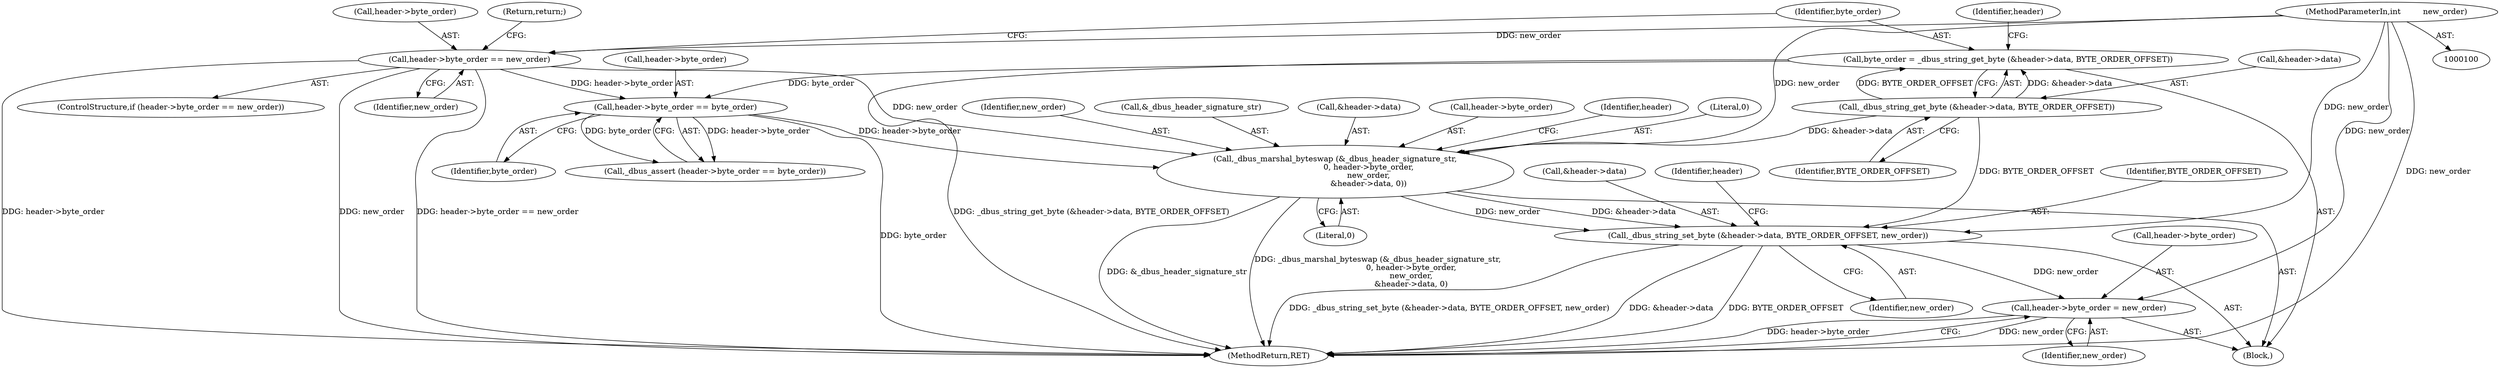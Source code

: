 digraph "0_dbus_c3223ba6c401ba81df1305851312a47c485e6cd7@pointer" {
"1000126" [label="(Call,_dbus_marshal_byteswap (&_dbus_header_signature_str,\n                           0, header->byte_order,\n                           new_order,\n                           &header->data, 0))"];
"1000121" [label="(Call,header->byte_order == byte_order)"];
"1000106" [label="(Call,header->byte_order == new_order)"];
"1000102" [label="(MethodParameterIn,int         new_order)"];
"1000112" [label="(Call,byte_order = _dbus_string_get_byte (&header->data, BYTE_ORDER_OFFSET))"];
"1000114" [label="(Call,_dbus_string_get_byte (&header->data, BYTE_ORDER_OFFSET))"];
"1000139" [label="(Call,_dbus_string_set_byte (&header->data, BYTE_ORDER_OFFSET, new_order))"];
"1000146" [label="(Call,header->byte_order = new_order)"];
"1000139" [label="(Call,_dbus_string_set_byte (&header->data, BYTE_ORDER_OFFSET, new_order))"];
"1000126" [label="(Call,_dbus_marshal_byteswap (&_dbus_header_signature_str,\n                           0, header->byte_order,\n                           new_order,\n                           &header->data, 0))"];
"1000122" [label="(Call,header->byte_order)"];
"1000151" [label="(MethodReturn,RET)"];
"1000130" [label="(Call,header->byte_order)"];
"1000111" [label="(Return,return;)"];
"1000140" [label="(Call,&header->data)"];
"1000110" [label="(Identifier,new_order)"];
"1000113" [label="(Identifier,byte_order)"];
"1000120" [label="(Call,_dbus_assert (header->byte_order == byte_order))"];
"1000142" [label="(Identifier,header)"];
"1000119" [label="(Identifier,BYTE_ORDER_OFFSET)"];
"1000138" [label="(Literal,0)"];
"1000148" [label="(Identifier,header)"];
"1000147" [label="(Call,header->byte_order)"];
"1000146" [label="(Call,header->byte_order = new_order)"];
"1000129" [label="(Literal,0)"];
"1000133" [label="(Identifier,new_order)"];
"1000107" [label="(Call,header->byte_order)"];
"1000125" [label="(Identifier,byte_order)"];
"1000127" [label="(Call,&_dbus_header_signature_str)"];
"1000112" [label="(Call,byte_order = _dbus_string_get_byte (&header->data, BYTE_ORDER_OFFSET))"];
"1000103" [label="(Block,)"];
"1000106" [label="(Call,header->byte_order == new_order)"];
"1000102" [label="(MethodParameterIn,int         new_order)"];
"1000115" [label="(Call,&header->data)"];
"1000134" [label="(Call,&header->data)"];
"1000114" [label="(Call,_dbus_string_get_byte (&header->data, BYTE_ORDER_OFFSET))"];
"1000145" [label="(Identifier,new_order)"];
"1000105" [label="(ControlStructure,if (header->byte_order == new_order))"];
"1000150" [label="(Identifier,new_order)"];
"1000121" [label="(Call,header->byte_order == byte_order)"];
"1000123" [label="(Identifier,header)"];
"1000144" [label="(Identifier,BYTE_ORDER_OFFSET)"];
"1000126" -> "1000103"  [label="AST: "];
"1000126" -> "1000138"  [label="CFG: "];
"1000127" -> "1000126"  [label="AST: "];
"1000129" -> "1000126"  [label="AST: "];
"1000130" -> "1000126"  [label="AST: "];
"1000133" -> "1000126"  [label="AST: "];
"1000134" -> "1000126"  [label="AST: "];
"1000138" -> "1000126"  [label="AST: "];
"1000142" -> "1000126"  [label="CFG: "];
"1000126" -> "1000151"  [label="DDG: _dbus_marshal_byteswap (&_dbus_header_signature_str,\n                           0, header->byte_order,\n                           new_order,\n                           &header->data, 0)"];
"1000126" -> "1000151"  [label="DDG: &_dbus_header_signature_str"];
"1000121" -> "1000126"  [label="DDG: header->byte_order"];
"1000106" -> "1000126"  [label="DDG: new_order"];
"1000102" -> "1000126"  [label="DDG: new_order"];
"1000114" -> "1000126"  [label="DDG: &header->data"];
"1000126" -> "1000139"  [label="DDG: &header->data"];
"1000126" -> "1000139"  [label="DDG: new_order"];
"1000121" -> "1000120"  [label="AST: "];
"1000121" -> "1000125"  [label="CFG: "];
"1000122" -> "1000121"  [label="AST: "];
"1000125" -> "1000121"  [label="AST: "];
"1000120" -> "1000121"  [label="CFG: "];
"1000121" -> "1000151"  [label="DDG: byte_order"];
"1000121" -> "1000120"  [label="DDG: header->byte_order"];
"1000121" -> "1000120"  [label="DDG: byte_order"];
"1000106" -> "1000121"  [label="DDG: header->byte_order"];
"1000112" -> "1000121"  [label="DDG: byte_order"];
"1000106" -> "1000105"  [label="AST: "];
"1000106" -> "1000110"  [label="CFG: "];
"1000107" -> "1000106"  [label="AST: "];
"1000110" -> "1000106"  [label="AST: "];
"1000111" -> "1000106"  [label="CFG: "];
"1000113" -> "1000106"  [label="CFG: "];
"1000106" -> "1000151"  [label="DDG: header->byte_order"];
"1000106" -> "1000151"  [label="DDG: header->byte_order == new_order"];
"1000106" -> "1000151"  [label="DDG: new_order"];
"1000102" -> "1000106"  [label="DDG: new_order"];
"1000102" -> "1000100"  [label="AST: "];
"1000102" -> "1000151"  [label="DDG: new_order"];
"1000102" -> "1000139"  [label="DDG: new_order"];
"1000102" -> "1000146"  [label="DDG: new_order"];
"1000112" -> "1000103"  [label="AST: "];
"1000112" -> "1000114"  [label="CFG: "];
"1000113" -> "1000112"  [label="AST: "];
"1000114" -> "1000112"  [label="AST: "];
"1000123" -> "1000112"  [label="CFG: "];
"1000112" -> "1000151"  [label="DDG: _dbus_string_get_byte (&header->data, BYTE_ORDER_OFFSET)"];
"1000114" -> "1000112"  [label="DDG: &header->data"];
"1000114" -> "1000112"  [label="DDG: BYTE_ORDER_OFFSET"];
"1000114" -> "1000119"  [label="CFG: "];
"1000115" -> "1000114"  [label="AST: "];
"1000119" -> "1000114"  [label="AST: "];
"1000114" -> "1000139"  [label="DDG: BYTE_ORDER_OFFSET"];
"1000139" -> "1000103"  [label="AST: "];
"1000139" -> "1000145"  [label="CFG: "];
"1000140" -> "1000139"  [label="AST: "];
"1000144" -> "1000139"  [label="AST: "];
"1000145" -> "1000139"  [label="AST: "];
"1000148" -> "1000139"  [label="CFG: "];
"1000139" -> "1000151"  [label="DDG: _dbus_string_set_byte (&header->data, BYTE_ORDER_OFFSET, new_order)"];
"1000139" -> "1000151"  [label="DDG: &header->data"];
"1000139" -> "1000151"  [label="DDG: BYTE_ORDER_OFFSET"];
"1000139" -> "1000146"  [label="DDG: new_order"];
"1000146" -> "1000103"  [label="AST: "];
"1000146" -> "1000150"  [label="CFG: "];
"1000147" -> "1000146"  [label="AST: "];
"1000150" -> "1000146"  [label="AST: "];
"1000151" -> "1000146"  [label="CFG: "];
"1000146" -> "1000151"  [label="DDG: new_order"];
"1000146" -> "1000151"  [label="DDG: header->byte_order"];
}
